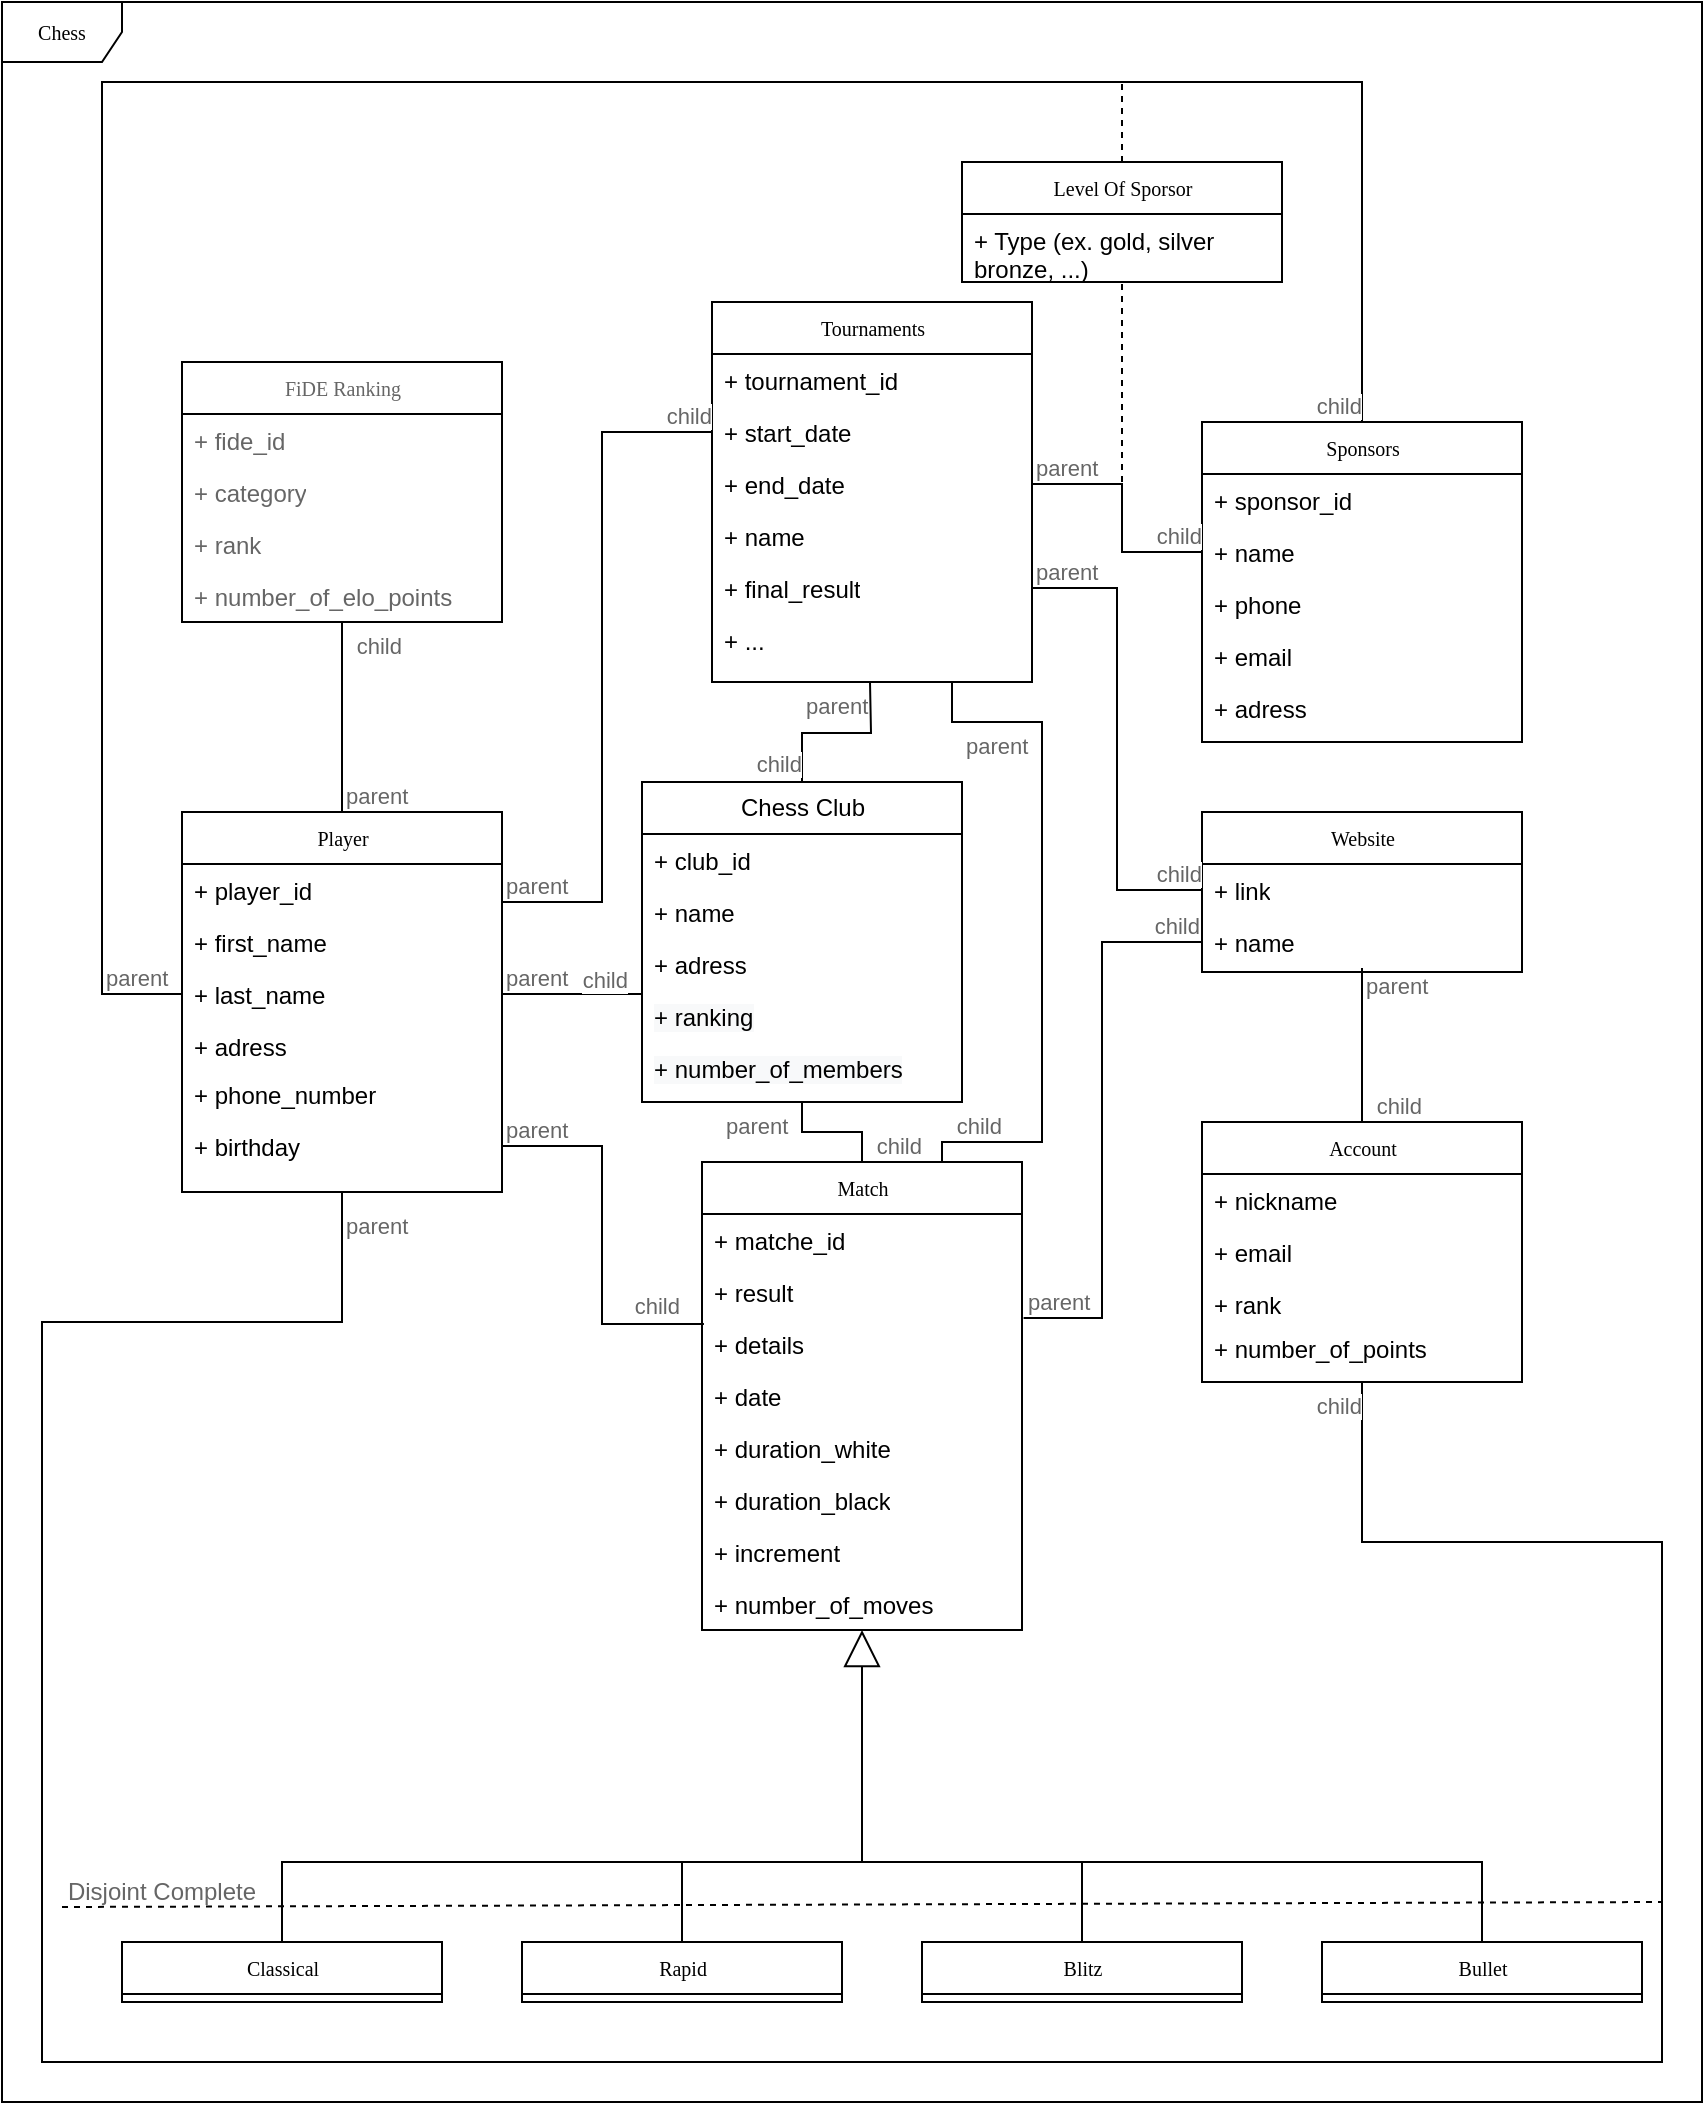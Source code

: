 <mxfile version="15.7.0" type="device"><diagram name="Page-1" id="c4acf3e9-155e-7222-9cf6-157b1a14988f"><mxGraphModel dx="1029" dy="1754" grid="1" gridSize="10" guides="1" tooltips="1" connect="1" arrows="1" fold="1" page="1" pageScale="1" pageWidth="850" pageHeight="1100" background="none" math="0" shadow="0"><root><mxCell id="0"/><mxCell id="1" parent="0"/><mxCell id="VkYoLDUWoJfDuba96Nq3-1" value="Chess" style="shape=umlFrame;whiteSpace=wrap;html=1;rounded=0;shadow=0;comic=0;labelBackgroundColor=none;strokeWidth=1;fontFamily=Verdana;fontSize=10;align=center;" parent="1" vertex="1"><mxGeometry y="-310" width="850" height="1050" as="geometry"/></mxCell><mxCell id="VkYoLDUWoJfDuba96Nq3-2" value="Player" style="swimlane;html=1;fontStyle=0;childLayout=stackLayout;horizontal=1;startSize=26;fillColor=none;horizontalStack=0;resizeParent=1;resizeLast=0;collapsible=1;marginBottom=0;swimlaneFillColor=#ffffff;rounded=0;shadow=0;comic=0;labelBackgroundColor=none;strokeWidth=1;fontFamily=Verdana;fontSize=10;align=center;" parent="1" vertex="1"><mxGeometry x="90" y="95" width="160" height="190" as="geometry"/></mxCell><mxCell id="VkYoLDUWoJfDuba96Nq3-3" value="+ player_id" style="text;html=1;strokeColor=none;fillColor=none;align=left;verticalAlign=top;spacingLeft=4;spacingRight=4;whiteSpace=wrap;overflow=hidden;rotatable=0;points=[[0,0.5],[1,0.5]];portConstraint=eastwest;" parent="VkYoLDUWoJfDuba96Nq3-2" vertex="1"><mxGeometry y="26" width="160" height="26" as="geometry"/></mxCell><mxCell id="VkYoLDUWoJfDuba96Nq3-4" value="+ first_name" style="text;html=1;strokeColor=none;fillColor=none;align=left;verticalAlign=top;spacingLeft=4;spacingRight=4;whiteSpace=wrap;overflow=hidden;rotatable=0;points=[[0,0.5],[1,0.5]];portConstraint=eastwest;" parent="VkYoLDUWoJfDuba96Nq3-2" vertex="1"><mxGeometry y="52" width="160" height="26" as="geometry"/></mxCell><mxCell id="VkYoLDUWoJfDuba96Nq3-5" value="+ last_name" style="text;html=1;strokeColor=none;fillColor=none;align=left;verticalAlign=top;spacingLeft=4;spacingRight=4;whiteSpace=wrap;overflow=hidden;rotatable=0;points=[[0,0.5],[1,0.5]];portConstraint=eastwest;" parent="VkYoLDUWoJfDuba96Nq3-2" vertex="1"><mxGeometry y="78" width="160" height="26" as="geometry"/></mxCell><mxCell id="VkYoLDUWoJfDuba96Nq3-9" value="+ adress" style="text;html=1;strokeColor=none;fillColor=none;align=left;verticalAlign=top;spacingLeft=4;spacingRight=4;whiteSpace=wrap;overflow=hidden;rotatable=0;points=[[0,0.5],[1,0.5]];portConstraint=eastwest;" parent="VkYoLDUWoJfDuba96Nq3-2" vertex="1"><mxGeometry y="104" width="160" height="24" as="geometry"/></mxCell><mxCell id="VkYoLDUWoJfDuba96Nq3-10" value="+ phone_number" style="text;html=1;strokeColor=none;fillColor=none;align=left;verticalAlign=top;spacingLeft=4;spacingRight=4;whiteSpace=wrap;overflow=hidden;rotatable=0;points=[[0,0.5],[1,0.5]];portConstraint=eastwest;" parent="VkYoLDUWoJfDuba96Nq3-2" vertex="1"><mxGeometry y="128" width="160" height="26" as="geometry"/></mxCell><mxCell id="VkYoLDUWoJfDuba96Nq3-11" value="+ birthday" style="text;html=1;strokeColor=none;fillColor=none;align=left;verticalAlign=top;spacingLeft=4;spacingRight=4;whiteSpace=wrap;overflow=hidden;rotatable=0;points=[[0,0.5],[1,0.5]];portConstraint=eastwest;" parent="VkYoLDUWoJfDuba96Nq3-2" vertex="1"><mxGeometry y="154" width="160" height="26" as="geometry"/></mxCell><mxCell id="VkYoLDUWoJfDuba96Nq3-12" value="Tournaments" style="swimlane;html=1;fontStyle=0;childLayout=stackLayout;horizontal=1;startSize=26;fillColor=none;horizontalStack=0;resizeParent=1;resizeLast=0;collapsible=1;marginBottom=0;swimlaneFillColor=#ffffff;rounded=0;shadow=0;comic=0;labelBackgroundColor=none;strokeWidth=1;fontFamily=Verdana;fontSize=10;align=center;" parent="1" vertex="1"><mxGeometry x="355" y="-160" width="160" height="190" as="geometry"/></mxCell><mxCell id="VkYoLDUWoJfDuba96Nq3-13" value="+ tournament_id" style="text;html=1;strokeColor=none;fillColor=none;align=left;verticalAlign=top;spacingLeft=4;spacingRight=4;whiteSpace=wrap;overflow=hidden;rotatable=0;points=[[0,0.5],[1,0.5]];portConstraint=eastwest;" parent="VkYoLDUWoJfDuba96Nq3-12" vertex="1"><mxGeometry y="26" width="160" height="26" as="geometry"/></mxCell><mxCell id="VkYoLDUWoJfDuba96Nq3-14" value="+ start_date" style="text;html=1;strokeColor=none;fillColor=none;align=left;verticalAlign=top;spacingLeft=4;spacingRight=4;whiteSpace=wrap;overflow=hidden;rotatable=0;points=[[0,0.5],[1,0.5]];portConstraint=eastwest;" parent="VkYoLDUWoJfDuba96Nq3-12" vertex="1"><mxGeometry y="52" width="160" height="26" as="geometry"/></mxCell><mxCell id="VkYoLDUWoJfDuba96Nq3-15" value="+ end_date" style="text;html=1;strokeColor=none;fillColor=none;align=left;verticalAlign=top;spacingLeft=4;spacingRight=4;whiteSpace=wrap;overflow=hidden;rotatable=0;points=[[0,0.5],[1,0.5]];portConstraint=eastwest;" parent="VkYoLDUWoJfDuba96Nq3-12" vertex="1"><mxGeometry y="78" width="160" height="26" as="geometry"/></mxCell><mxCell id="VkYoLDUWoJfDuba96Nq3-18" value="+ name" style="text;html=1;strokeColor=none;fillColor=none;align=left;verticalAlign=top;spacingLeft=4;spacingRight=4;whiteSpace=wrap;overflow=hidden;rotatable=0;points=[[0,0.5],[1,0.5]];portConstraint=eastwest;" parent="VkYoLDUWoJfDuba96Nq3-12" vertex="1"><mxGeometry y="104" width="160" height="26" as="geometry"/></mxCell><mxCell id="VkYoLDUWoJfDuba96Nq3-19" value="+ final_result" style="text;html=1;strokeColor=none;fillColor=none;align=left;verticalAlign=top;spacingLeft=4;spacingRight=4;whiteSpace=wrap;overflow=hidden;rotatable=0;points=[[0,0.5],[1,0.5]];portConstraint=eastwest;" parent="VkYoLDUWoJfDuba96Nq3-12" vertex="1"><mxGeometry y="130" width="160" height="26" as="geometry"/></mxCell><mxCell id="VkYoLDUWoJfDuba96Nq3-20" value="+ ..." style="text;html=1;strokeColor=none;fillColor=none;align=left;verticalAlign=top;spacingLeft=4;spacingRight=4;whiteSpace=wrap;overflow=hidden;rotatable=0;points=[[0,0.5],[1,0.5]];portConstraint=eastwest;" parent="VkYoLDUWoJfDuba96Nq3-12" vertex="1"><mxGeometry y="156" width="160" height="26" as="geometry"/></mxCell><mxCell id="3yFHLFkE27bltfkUGFQa-4" value="" style="endArrow=none;html=1;edgeStyle=orthogonalEdgeStyle;rounded=0;fontColor=#666666;entryX=0.5;entryY=0;entryDx=0;entryDy=0;exitX=0.5;exitY=1;exitDx=0;exitDy=0;" parent="VkYoLDUWoJfDuba96Nq3-12" target="VkYoLDUWoJfDuba96Nq3-34" edge="1"><mxGeometry relative="1" as="geometry"><mxPoint x="79" y="190" as="sourcePoint"/><mxPoint x="79" y="220" as="targetPoint"/></mxGeometry></mxCell><mxCell id="3yFHLFkE27bltfkUGFQa-5" value="parent" style="edgeLabel;resizable=0;html=1;align=left;verticalAlign=bottom;fontColor=#666666;" parent="3yFHLFkE27bltfkUGFQa-4" connectable="0" vertex="1"><mxGeometry x="-1" relative="1" as="geometry"><mxPoint x="-34" y="20" as="offset"/></mxGeometry></mxCell><mxCell id="3yFHLFkE27bltfkUGFQa-6" value="child" style="edgeLabel;resizable=0;html=1;align=right;verticalAlign=bottom;fontColor=#666666;" parent="3yFHLFkE27bltfkUGFQa-4" connectable="0" vertex="1"><mxGeometry x="1" relative="1" as="geometry"/></mxCell><mxCell id="VkYoLDUWoJfDuba96Nq3-21" value="Website" style="swimlane;html=1;fontStyle=0;childLayout=stackLayout;horizontal=1;startSize=26;fillColor=none;horizontalStack=0;resizeParent=1;resizeLast=0;collapsible=1;marginBottom=0;swimlaneFillColor=#ffffff;rounded=0;shadow=0;comic=0;labelBackgroundColor=none;strokeWidth=1;fontFamily=Verdana;fontSize=10;align=center;" parent="1" vertex="1"><mxGeometry x="600" y="95" width="160" height="80" as="geometry"/></mxCell><mxCell id="VkYoLDUWoJfDuba96Nq3-22" value="+ link" style="text;html=1;strokeColor=none;fillColor=none;align=left;verticalAlign=top;spacingLeft=4;spacingRight=4;whiteSpace=wrap;overflow=hidden;rotatable=0;points=[[0,0.5],[1,0.5]];portConstraint=eastwest;" parent="VkYoLDUWoJfDuba96Nq3-21" vertex="1"><mxGeometry y="26" width="160" height="26" as="geometry"/></mxCell><mxCell id="VkYoLDUWoJfDuba96Nq3-23" value="+ name" style="text;html=1;strokeColor=none;fillColor=none;align=left;verticalAlign=top;spacingLeft=4;spacingRight=4;whiteSpace=wrap;overflow=hidden;rotatable=0;points=[[0,0.5],[1,0.5]];portConstraint=eastwest;" parent="VkYoLDUWoJfDuba96Nq3-21" vertex="1"><mxGeometry y="52" width="160" height="26" as="geometry"/></mxCell><mxCell id="VkYoLDUWoJfDuba96Nq3-29" value="Sponsors" style="swimlane;html=1;fontStyle=0;childLayout=stackLayout;horizontal=1;startSize=26;fillColor=none;horizontalStack=0;resizeParent=1;resizeLast=0;collapsible=1;marginBottom=0;swimlaneFillColor=#ffffff;rounded=0;shadow=0;comic=0;labelBackgroundColor=none;strokeWidth=1;fontFamily=Verdana;fontSize=10;align=center;" parent="1" vertex="1"><mxGeometry x="600" y="-100" width="160" height="160" as="geometry"/></mxCell><mxCell id="VkYoLDUWoJfDuba96Nq3-30" value="+ sponsor_id" style="text;html=1;strokeColor=none;fillColor=none;align=left;verticalAlign=top;spacingLeft=4;spacingRight=4;whiteSpace=wrap;overflow=hidden;rotatable=0;points=[[0,0.5],[1,0.5]];portConstraint=eastwest;" parent="VkYoLDUWoJfDuba96Nq3-29" vertex="1"><mxGeometry y="26" width="160" height="26" as="geometry"/></mxCell><mxCell id="VkYoLDUWoJfDuba96Nq3-31" value="+ name" style="text;html=1;strokeColor=none;fillColor=none;align=left;verticalAlign=top;spacingLeft=4;spacingRight=4;whiteSpace=wrap;overflow=hidden;rotatable=0;points=[[0,0.5],[1,0.5]];portConstraint=eastwest;" parent="VkYoLDUWoJfDuba96Nq3-29" vertex="1"><mxGeometry y="52" width="160" height="26" as="geometry"/></mxCell><mxCell id="VkYoLDUWoJfDuba96Nq3-32" value="+ phone" style="text;html=1;strokeColor=none;fillColor=none;align=left;verticalAlign=top;spacingLeft=4;spacingRight=4;whiteSpace=wrap;overflow=hidden;rotatable=0;points=[[0,0.5],[1,0.5]];portConstraint=eastwest;" parent="VkYoLDUWoJfDuba96Nq3-29" vertex="1"><mxGeometry y="78" width="160" height="26" as="geometry"/></mxCell><mxCell id="VkYoLDUWoJfDuba96Nq3-33" value="+ email" style="text;html=1;strokeColor=none;fillColor=none;align=left;verticalAlign=top;spacingLeft=4;spacingRight=4;whiteSpace=wrap;overflow=hidden;rotatable=0;points=[[0,0.5],[1,0.5]];portConstraint=eastwest;" parent="VkYoLDUWoJfDuba96Nq3-29" vertex="1"><mxGeometry y="104" width="160" height="26" as="geometry"/></mxCell><mxCell id="-ChJd5kQn2oArGySsSqK-2" value="+ adress" style="text;html=1;strokeColor=none;fillColor=none;align=left;verticalAlign=top;spacingLeft=4;spacingRight=4;whiteSpace=wrap;overflow=hidden;rotatable=0;points=[[0,0.5],[1,0.5]];portConstraint=eastwest;" vertex="1" parent="VkYoLDUWoJfDuba96Nq3-29"><mxGeometry y="130" width="160" height="26" as="geometry"/></mxCell><mxCell id="VkYoLDUWoJfDuba96Nq3-34" value="&lt;div style=&quot;text-align: left&quot;&gt;&lt;span style=&quot;font-size: 12px&quot;&gt;&lt;font face=&quot;helvetica&quot;&gt;Chess Club&lt;/font&gt;&lt;/span&gt;&lt;/div&gt;" style="swimlane;html=1;fontStyle=0;childLayout=stackLayout;horizontal=1;startSize=26;fillColor=none;horizontalStack=0;resizeParent=1;resizeLast=0;collapsible=1;marginBottom=0;swimlaneFillColor=#ffffff;rounded=0;shadow=0;comic=0;labelBackgroundColor=none;strokeWidth=1;fontFamily=Verdana;fontSize=10;align=center;" parent="1" vertex="1"><mxGeometry x="320" y="80" width="160" height="160" as="geometry"/></mxCell><mxCell id="VkYoLDUWoJfDuba96Nq3-35" value="+ club_id" style="text;html=1;strokeColor=none;fillColor=none;align=left;verticalAlign=top;spacingLeft=4;spacingRight=4;whiteSpace=wrap;overflow=hidden;rotatable=0;points=[[0,0.5],[1,0.5]];portConstraint=eastwest;" parent="VkYoLDUWoJfDuba96Nq3-34" vertex="1"><mxGeometry y="26" width="160" height="26" as="geometry"/></mxCell><mxCell id="VkYoLDUWoJfDuba96Nq3-36" value="+ name" style="text;html=1;strokeColor=none;fillColor=none;align=left;verticalAlign=top;spacingLeft=4;spacingRight=4;whiteSpace=wrap;overflow=hidden;rotatable=0;points=[[0,0.5],[1,0.5]];portConstraint=eastwest;" parent="VkYoLDUWoJfDuba96Nq3-34" vertex="1"><mxGeometry y="52" width="160" height="26" as="geometry"/></mxCell><mxCell id="VkYoLDUWoJfDuba96Nq3-37" value="+ adress" style="text;html=1;strokeColor=none;fillColor=none;align=left;verticalAlign=top;spacingLeft=4;spacingRight=4;whiteSpace=wrap;overflow=hidden;rotatable=0;points=[[0,0.5],[1,0.5]];portConstraint=eastwest;" parent="VkYoLDUWoJfDuba96Nq3-34" vertex="1"><mxGeometry y="78" width="160" height="26" as="geometry"/></mxCell><mxCell id="VkYoLDUWoJfDuba96Nq3-38" value="&lt;meta charset=&quot;utf-8&quot;&gt;&lt;span style=&quot;color: rgb(0, 0, 0); font-family: helvetica; font-size: 12px; font-style: normal; font-weight: 400; letter-spacing: normal; text-align: left; text-indent: 0px; text-transform: none; word-spacing: 0px; background-color: rgb(248, 249, 250); display: inline; float: none;&quot;&gt;+ ranking&lt;/span&gt;" style="text;html=1;strokeColor=none;fillColor=none;align=left;verticalAlign=top;spacingLeft=4;spacingRight=4;whiteSpace=wrap;overflow=hidden;rotatable=0;points=[[0,0.5],[1,0.5]];portConstraint=eastwest;" parent="VkYoLDUWoJfDuba96Nq3-34" vertex="1"><mxGeometry y="104" width="160" height="26" as="geometry"/></mxCell><mxCell id="VkYoLDUWoJfDuba96Nq3-39" value="&lt;span style=&quot;color: rgb(0 , 0 , 0) ; font-family: &amp;#34;helvetica&amp;#34; ; font-size: 12px ; font-style: normal ; font-weight: 400 ; letter-spacing: normal ; text-align: left ; text-indent: 0px ; text-transform: none ; word-spacing: 0px ; background-color: rgb(248 , 249 , 250) ; display: inline ; float: none&quot;&gt;+ number_of_members&lt;/span&gt;" style="text;html=1;strokeColor=none;fillColor=none;align=left;verticalAlign=top;spacingLeft=4;spacingRight=4;whiteSpace=wrap;overflow=hidden;rotatable=0;points=[[0,0.5],[1,0.5]];portConstraint=eastwest;" parent="VkYoLDUWoJfDuba96Nq3-34" vertex="1"><mxGeometry y="130" width="160" height="26" as="geometry"/></mxCell><mxCell id="VkYoLDUWoJfDuba96Nq3-41" value="Account" style="swimlane;html=1;fontStyle=0;childLayout=stackLayout;horizontal=1;startSize=26;fillColor=none;horizontalStack=0;resizeParent=1;resizeLast=0;collapsible=1;marginBottom=0;swimlaneFillColor=#ffffff;rounded=0;shadow=0;comic=0;labelBackgroundColor=none;strokeWidth=1;fontFamily=Verdana;fontSize=10;align=center;" parent="1" vertex="1"><mxGeometry x="600" y="250" width="160" height="130" as="geometry"/></mxCell><mxCell id="VkYoLDUWoJfDuba96Nq3-42" value="+ nickname" style="text;html=1;strokeColor=none;fillColor=none;align=left;verticalAlign=top;spacingLeft=4;spacingRight=4;whiteSpace=wrap;overflow=hidden;rotatable=0;points=[[0,0.5],[1,0.5]];portConstraint=eastwest;" parent="VkYoLDUWoJfDuba96Nq3-41" vertex="1"><mxGeometry y="26" width="160" height="26" as="geometry"/></mxCell><mxCell id="VkYoLDUWoJfDuba96Nq3-43" value="+ email" style="text;html=1;strokeColor=none;fillColor=none;align=left;verticalAlign=top;spacingLeft=4;spacingRight=4;whiteSpace=wrap;overflow=hidden;rotatable=0;points=[[0,0.5],[1,0.5]];portConstraint=eastwest;" parent="VkYoLDUWoJfDuba96Nq3-41" vertex="1"><mxGeometry y="52" width="160" height="26" as="geometry"/></mxCell><mxCell id="VkYoLDUWoJfDuba96Nq3-44" value="+ rank" style="text;html=1;strokeColor=none;fillColor=none;align=left;verticalAlign=top;spacingLeft=4;spacingRight=4;whiteSpace=wrap;overflow=hidden;rotatable=0;points=[[0,0.5],[1,0.5]];portConstraint=eastwest;" parent="VkYoLDUWoJfDuba96Nq3-41" vertex="1"><mxGeometry y="78" width="160" height="22" as="geometry"/></mxCell><mxCell id="VkYoLDUWoJfDuba96Nq3-86" value="+ number_of_points" style="text;html=1;strokeColor=none;fillColor=none;align=left;verticalAlign=top;spacingLeft=4;spacingRight=4;whiteSpace=wrap;overflow=hidden;rotatable=0;points=[[0,0.5],[1,0.5]];portConstraint=eastwest;" parent="VkYoLDUWoJfDuba96Nq3-41" vertex="1"><mxGeometry y="100" width="160" height="22" as="geometry"/></mxCell><mxCell id="VkYoLDUWoJfDuba96Nq3-45" value="Match" style="swimlane;html=1;fontStyle=0;childLayout=stackLayout;horizontal=1;startSize=26;fillColor=none;horizontalStack=0;resizeParent=1;resizeLast=0;collapsible=1;marginBottom=0;swimlaneFillColor=#ffffff;rounded=0;shadow=0;comic=0;labelBackgroundColor=none;strokeWidth=1;fontFamily=Verdana;fontSize=10;align=center;" parent="1" vertex="1"><mxGeometry x="350" y="270" width="160" height="234" as="geometry"/></mxCell><mxCell id="VkYoLDUWoJfDuba96Nq3-46" value="+ matche_id" style="text;html=1;strokeColor=none;fillColor=none;align=left;verticalAlign=top;spacingLeft=4;spacingRight=4;whiteSpace=wrap;overflow=hidden;rotatable=0;points=[[0,0.5],[1,0.5]];portConstraint=eastwest;" parent="VkYoLDUWoJfDuba96Nq3-45" vertex="1"><mxGeometry y="26" width="160" height="26" as="geometry"/></mxCell><mxCell id="VkYoLDUWoJfDuba96Nq3-47" value="+ result&lt;br&gt;" style="text;html=1;strokeColor=none;fillColor=none;align=left;verticalAlign=top;spacingLeft=4;spacingRight=4;whiteSpace=wrap;overflow=hidden;rotatable=0;points=[[0,0.5],[1,0.5]];portConstraint=eastwest;" parent="VkYoLDUWoJfDuba96Nq3-45" vertex="1"><mxGeometry y="52" width="160" height="26" as="geometry"/></mxCell><mxCell id="VkYoLDUWoJfDuba96Nq3-48" value="+ details" style="text;html=1;strokeColor=none;fillColor=none;align=left;verticalAlign=top;spacingLeft=4;spacingRight=4;whiteSpace=wrap;overflow=hidden;rotatable=0;points=[[0,0.5],[1,0.5]];portConstraint=eastwest;" parent="VkYoLDUWoJfDuba96Nq3-45" vertex="1"><mxGeometry y="78" width="160" height="26" as="geometry"/></mxCell><mxCell id="VkYoLDUWoJfDuba96Nq3-49" value="+ date" style="text;html=1;strokeColor=none;fillColor=none;align=left;verticalAlign=top;spacingLeft=4;spacingRight=4;whiteSpace=wrap;overflow=hidden;rotatable=0;points=[[0,0.5],[1,0.5]];portConstraint=eastwest;" parent="VkYoLDUWoJfDuba96Nq3-45" vertex="1"><mxGeometry y="104" width="160" height="26" as="geometry"/></mxCell><mxCell id="VkYoLDUWoJfDuba96Nq3-74" value="+ duration_white" style="text;html=1;strokeColor=none;fillColor=none;align=left;verticalAlign=top;spacingLeft=4;spacingRight=4;whiteSpace=wrap;overflow=hidden;rotatable=0;points=[[0,0.5],[1,0.5]];portConstraint=eastwest;" parent="VkYoLDUWoJfDuba96Nq3-45" vertex="1"><mxGeometry y="130" width="160" height="26" as="geometry"/></mxCell><mxCell id="VkYoLDUWoJfDuba96Nq3-75" value="+ duration_black" style="text;html=1;strokeColor=none;fillColor=none;align=left;verticalAlign=top;spacingLeft=4;spacingRight=4;whiteSpace=wrap;overflow=hidden;rotatable=0;points=[[0,0.5],[1,0.5]];portConstraint=eastwest;" parent="VkYoLDUWoJfDuba96Nq3-45" vertex="1"><mxGeometry y="156" width="160" height="26" as="geometry"/></mxCell><mxCell id="VkYoLDUWoJfDuba96Nq3-76" value="+ increment" style="text;html=1;strokeColor=none;fillColor=none;align=left;verticalAlign=top;spacingLeft=4;spacingRight=4;whiteSpace=wrap;overflow=hidden;rotatable=0;points=[[0,0.5],[1,0.5]];portConstraint=eastwest;" parent="VkYoLDUWoJfDuba96Nq3-45" vertex="1"><mxGeometry y="182" width="160" height="26" as="geometry"/></mxCell><mxCell id="-ChJd5kQn2oArGySsSqK-1" value="+ number_of_moves" style="text;html=1;strokeColor=none;fillColor=none;align=left;verticalAlign=top;spacingLeft=4;spacingRight=4;whiteSpace=wrap;overflow=hidden;rotatable=0;points=[[0,0.5],[1,0.5]];portConstraint=eastwest;" vertex="1" parent="VkYoLDUWoJfDuba96Nq3-45"><mxGeometry y="208" width="160" height="26" as="geometry"/></mxCell><mxCell id="VkYoLDUWoJfDuba96Nq3-50" value="Classical" style="swimlane;html=1;fontStyle=0;childLayout=stackLayout;horizontal=1;startSize=26;fillColor=none;horizontalStack=0;resizeParent=1;resizeLast=0;collapsible=1;marginBottom=0;swimlaneFillColor=#ffffff;rounded=0;shadow=0;comic=0;labelBackgroundColor=none;strokeWidth=1;fontFamily=Verdana;fontSize=10;align=center;" parent="1" vertex="1"><mxGeometry x="60" y="660" width="160" height="30" as="geometry"/></mxCell><mxCell id="VkYoLDUWoJfDuba96Nq3-54" value="Rapid" style="swimlane;html=1;fontStyle=0;childLayout=stackLayout;horizontal=1;startSize=26;fillColor=none;horizontalStack=0;resizeParent=1;resizeLast=0;collapsible=1;marginBottom=0;swimlaneFillColor=#ffffff;rounded=0;shadow=0;comic=0;labelBackgroundColor=none;strokeWidth=1;fontFamily=Verdana;fontSize=10;align=center;" parent="1" vertex="1"><mxGeometry x="260" y="660" width="160" height="30" as="geometry"/></mxCell><mxCell id="VkYoLDUWoJfDuba96Nq3-58" value="Blitz" style="swimlane;html=1;fontStyle=0;childLayout=stackLayout;horizontal=1;startSize=26;fillColor=none;horizontalStack=0;resizeParent=1;resizeLast=0;collapsible=1;marginBottom=0;swimlaneFillColor=#ffffff;rounded=0;shadow=0;comic=0;labelBackgroundColor=none;strokeWidth=1;fontFamily=Verdana;fontSize=10;align=center;" parent="1" vertex="1"><mxGeometry x="460" y="660" width="160" height="30" as="geometry"><mxRectangle x="460" y="520" width="50" height="26" as="alternateBounds"/></mxGeometry></mxCell><mxCell id="VkYoLDUWoJfDuba96Nq3-62" value="Bullet" style="swimlane;html=1;fontStyle=0;childLayout=stackLayout;horizontal=1;startSize=26;fillColor=none;horizontalStack=0;resizeParent=1;resizeLast=0;collapsible=1;marginBottom=0;swimlaneFillColor=#ffffff;rounded=0;shadow=0;comic=0;labelBackgroundColor=none;strokeWidth=1;fontFamily=Verdana;fontSize=10;align=center;" parent="1" vertex="1"><mxGeometry x="660" y="660" width="160" height="30" as="geometry"/></mxCell><mxCell id="VkYoLDUWoJfDuba96Nq3-70" value="" style="endArrow=block;endSize=16;endFill=0;html=1;rounded=0;entryX=0.5;entryY=1;entryDx=0;entryDy=0;exitX=0.5;exitY=0;exitDx=0;exitDy=0;" parent="1" source="VkYoLDUWoJfDuba96Nq3-50" target="VkYoLDUWoJfDuba96Nq3-45" edge="1"><mxGeometry width="160" relative="1" as="geometry"><mxPoint x="340" y="340" as="sourcePoint"/><mxPoint x="500" y="340" as="targetPoint"/><Array as="points"><mxPoint x="140" y="620"/><mxPoint x="430" y="620"/></Array></mxGeometry></mxCell><mxCell id="VkYoLDUWoJfDuba96Nq3-71" value="" style="endArrow=none;html=1;rounded=0;exitX=0.5;exitY=0;exitDx=0;exitDy=0;" parent="1" source="VkYoLDUWoJfDuba96Nq3-54" edge="1"><mxGeometry width="50" height="50" relative="1" as="geometry"><mxPoint x="400" y="440" as="sourcePoint"/><mxPoint x="340" y="620" as="targetPoint"/></mxGeometry></mxCell><mxCell id="VkYoLDUWoJfDuba96Nq3-72" value="" style="endArrow=none;html=1;rounded=0;entryX=0.5;entryY=0;entryDx=0;entryDy=0;" parent="1" edge="1"><mxGeometry width="50" height="50" relative="1" as="geometry"><mxPoint x="430" y="620" as="sourcePoint"/><mxPoint x="740.0" y="660" as="targetPoint"/><Array as="points"><mxPoint x="740" y="620"/></Array></mxGeometry></mxCell><mxCell id="VkYoLDUWoJfDuba96Nq3-73" value="" style="endArrow=none;html=1;rounded=0;exitX=0.5;exitY=0;exitDx=0;exitDy=0;" parent="1" source="VkYoLDUWoJfDuba96Nq3-58" edge="1"><mxGeometry width="50" height="50" relative="1" as="geometry"><mxPoint x="470" y="530" as="sourcePoint"/><mxPoint x="540" y="620" as="targetPoint"/></mxGeometry></mxCell><mxCell id="VkYoLDUWoJfDuba96Nq3-77" value="" style="endArrow=none;dashed=1;html=1;rounded=0;exitX=0;exitY=0.75;exitDx=0;exitDy=0;" parent="1" source="VkYoLDUWoJfDuba96Nq3-78" edge="1"><mxGeometry width="50" height="50" relative="1" as="geometry"><mxPoint x="140" y="500" as="sourcePoint"/><mxPoint x="830" y="640" as="targetPoint"/></mxGeometry></mxCell><mxCell id="VkYoLDUWoJfDuba96Nq3-78" value="&lt;font color=&quot;#666666&quot;&gt;Disjoint Complete&lt;/font&gt;" style="text;html=1;strokeColor=none;fillColor=none;align=center;verticalAlign=middle;whiteSpace=wrap;rounded=0;" parent="1" vertex="1"><mxGeometry x="30" y="620" width="100" height="30" as="geometry"/></mxCell><mxCell id="VkYoLDUWoJfDuba96Nq3-80" value="FiDE Ranking" style="swimlane;html=1;fontStyle=0;childLayout=stackLayout;horizontal=1;startSize=26;fillColor=none;horizontalStack=0;resizeParent=1;resizeLast=0;collapsible=1;marginBottom=0;swimlaneFillColor=#ffffff;rounded=0;shadow=0;comic=0;labelBackgroundColor=none;strokeWidth=1;fontFamily=Verdana;fontSize=10;align=center;fontColor=#666666;" parent="1" vertex="1"><mxGeometry x="90" y="-130" width="160" height="130" as="geometry"/></mxCell><mxCell id="VkYoLDUWoJfDuba96Nq3-81" value="+ fide_id" style="text;html=1;strokeColor=none;fillColor=none;align=left;verticalAlign=top;spacingLeft=4;spacingRight=4;whiteSpace=wrap;overflow=hidden;rotatable=0;points=[[0,0.5],[1,0.5]];portConstraint=eastwest;fontColor=#666666;" parent="VkYoLDUWoJfDuba96Nq3-80" vertex="1"><mxGeometry y="26" width="160" height="26" as="geometry"/></mxCell><mxCell id="VkYoLDUWoJfDuba96Nq3-82" value="+ category" style="text;html=1;strokeColor=none;fillColor=none;align=left;verticalAlign=top;spacingLeft=4;spacingRight=4;whiteSpace=wrap;overflow=hidden;rotatable=0;points=[[0,0.5],[1,0.5]];portConstraint=eastwest;fontColor=#666666;" parent="VkYoLDUWoJfDuba96Nq3-80" vertex="1"><mxGeometry y="52" width="160" height="26" as="geometry"/></mxCell><mxCell id="VkYoLDUWoJfDuba96Nq3-83" value="+ rank" style="text;html=1;strokeColor=none;fillColor=none;align=left;verticalAlign=top;spacingLeft=4;spacingRight=4;whiteSpace=wrap;overflow=hidden;rotatable=0;points=[[0,0.5],[1,0.5]];portConstraint=eastwest;fontColor=#666666;" parent="VkYoLDUWoJfDuba96Nq3-80" vertex="1"><mxGeometry y="78" width="160" height="26" as="geometry"/></mxCell><mxCell id="VkYoLDUWoJfDuba96Nq3-84" value="+ number_of_elo_points" style="text;html=1;strokeColor=none;fillColor=none;align=left;verticalAlign=top;spacingLeft=4;spacingRight=4;whiteSpace=wrap;overflow=hidden;rotatable=0;points=[[0,0.5],[1,0.5]];portConstraint=eastwest;fontColor=#666666;" parent="VkYoLDUWoJfDuba96Nq3-80" vertex="1"><mxGeometry y="104" width="160" height="26" as="geometry"/></mxCell><mxCell id="VkYoLDUWoJfDuba96Nq3-90" value="" style="endArrow=none;html=1;edgeStyle=orthogonalEdgeStyle;rounded=0;fontColor=#666666;entryX=0.006;entryY=1.115;entryDx=0;entryDy=0;exitX=1;exitY=0.5;exitDx=0;exitDy=0;entryPerimeter=0;" parent="1" source="VkYoLDUWoJfDuba96Nq3-11" target="VkYoLDUWoJfDuba96Nq3-47" edge="1"><mxGeometry relative="1" as="geometry"><mxPoint x="240" y="120" as="sourcePoint"/><mxPoint x="400" y="120" as="targetPoint"/></mxGeometry></mxCell><mxCell id="VkYoLDUWoJfDuba96Nq3-91" value="parent" style="edgeLabel;resizable=0;html=1;align=left;verticalAlign=bottom;fontColor=#666666;" parent="VkYoLDUWoJfDuba96Nq3-90" connectable="0" vertex="1"><mxGeometry x="-1" relative="1" as="geometry"/></mxCell><mxCell id="VkYoLDUWoJfDuba96Nq3-92" value="child" style="edgeLabel;resizable=0;html=1;align=right;verticalAlign=bottom;fontColor=#666666;" parent="VkYoLDUWoJfDuba96Nq3-90" connectable="0" vertex="1"><mxGeometry x="1" relative="1" as="geometry"><mxPoint x="-11" as="offset"/></mxGeometry></mxCell><mxCell id="VkYoLDUWoJfDuba96Nq3-97" value="" style="endArrow=none;html=1;edgeStyle=orthogonalEdgeStyle;rounded=0;fontColor=#666666;entryX=0;entryY=0.5;entryDx=0;entryDy=0;" parent="1" target="VkYoLDUWoJfDuba96Nq3-14" edge="1"><mxGeometry relative="1" as="geometry"><mxPoint x="250" y="140" as="sourcePoint"/><mxPoint x="480.96" y="30" as="targetPoint"/><Array as="points"><mxPoint x="300" y="140"/><mxPoint x="300" y="-95"/></Array></mxGeometry></mxCell><mxCell id="VkYoLDUWoJfDuba96Nq3-98" value="parent" style="edgeLabel;resizable=0;html=1;align=left;verticalAlign=bottom;fontColor=#666666;" parent="VkYoLDUWoJfDuba96Nq3-97" connectable="0" vertex="1"><mxGeometry x="-1" relative="1" as="geometry"/></mxCell><mxCell id="VkYoLDUWoJfDuba96Nq3-99" value="child" style="edgeLabel;resizable=0;html=1;align=right;verticalAlign=bottom;fontColor=#666666;" parent="VkYoLDUWoJfDuba96Nq3-97" connectable="0" vertex="1"><mxGeometry x="1" relative="1" as="geometry"/></mxCell><mxCell id="VkYoLDUWoJfDuba96Nq3-103" style="edgeStyle=none;rounded=0;orthogonalLoop=1;jettySize=auto;html=1;exitX=0.5;exitY=0;exitDx=0;exitDy=0;fontColor=#666666;" parent="1" source="VkYoLDUWoJfDuba96Nq3-41" target="VkYoLDUWoJfDuba96Nq3-41" edge="1"><mxGeometry relative="1" as="geometry"/></mxCell><mxCell id="VkYoLDUWoJfDuba96Nq3-104" value="" style="endArrow=none;html=1;edgeStyle=orthogonalEdgeStyle;rounded=0;fontColor=#666666;exitX=1;exitY=0.5;exitDx=0;exitDy=0;entryX=0;entryY=0.077;entryDx=0;entryDy=0;entryPerimeter=0;" parent="1" source="VkYoLDUWoJfDuba96Nq3-5" target="VkYoLDUWoJfDuba96Nq3-38" edge="1"><mxGeometry relative="1" as="geometry"><mxPoint x="470" y="220.01" as="sourcePoint"/><mxPoint x="350" y="186" as="targetPoint"/><Array as="points"/></mxGeometry></mxCell><mxCell id="VkYoLDUWoJfDuba96Nq3-105" value="parent" style="edgeLabel;resizable=0;html=1;align=left;verticalAlign=bottom;fontColor=#666666;" parent="VkYoLDUWoJfDuba96Nq3-104" connectable="0" vertex="1"><mxGeometry x="-1" relative="1" as="geometry"/></mxCell><mxCell id="VkYoLDUWoJfDuba96Nq3-106" value="child" style="edgeLabel;resizable=0;align=right;verticalAlign=bottom;fontColor=#666666;horizontal=1;fontStyle=0;html=1;labelBackgroundColor=default;" parent="VkYoLDUWoJfDuba96Nq3-104" connectable="0" vertex="1"><mxGeometry x="1" relative="1" as="geometry"><mxPoint x="-6" y="1" as="offset"/></mxGeometry></mxCell><mxCell id="VkYoLDUWoJfDuba96Nq3-107" value="" style="endArrow=none;html=1;edgeStyle=orthogonalEdgeStyle;rounded=0;fontColor=#666666;entryX=0.5;entryY=1;entryDx=0;entryDy=0;exitX=0.5;exitY=0;exitDx=0;exitDy=0;entryPerimeter=0;" parent="1" source="VkYoLDUWoJfDuba96Nq3-2" target="VkYoLDUWoJfDuba96Nq3-84" edge="1"><mxGeometry relative="1" as="geometry"><mxPoint x="130" y="80.01" as="sourcePoint"/><mxPoint x="230.96" y="80" as="targetPoint"/></mxGeometry></mxCell><mxCell id="VkYoLDUWoJfDuba96Nq3-108" value="parent" style="edgeLabel;resizable=0;html=1;align=left;verticalAlign=bottom;fontColor=#666666;" parent="VkYoLDUWoJfDuba96Nq3-107" connectable="0" vertex="1"><mxGeometry x="-1" relative="1" as="geometry"/></mxCell><mxCell id="VkYoLDUWoJfDuba96Nq3-109" value="child" style="edgeLabel;resizable=0;html=1;align=right;verticalAlign=bottom;fontColor=#666666;" parent="VkYoLDUWoJfDuba96Nq3-107" connectable="0" vertex="1"><mxGeometry x="1" relative="1" as="geometry"><mxPoint x="30" y="20" as="offset"/></mxGeometry></mxCell><mxCell id="VkYoLDUWoJfDuba96Nq3-113" value="" style="endArrow=none;html=1;edgeStyle=orthogonalEdgeStyle;rounded=0;fontColor=#666666;entryX=0;entryY=0.5;entryDx=0;entryDy=0;exitX=1;exitY=0.5;exitDx=0;exitDy=0;" parent="1" source="VkYoLDUWoJfDuba96Nq3-19" target="VkYoLDUWoJfDuba96Nq3-22" edge="1"><mxGeometry relative="1" as="geometry"><mxPoint x="510" y="60.01" as="sourcePoint"/><mxPoint x="610.96" y="60" as="targetPoint"/></mxGeometry></mxCell><mxCell id="VkYoLDUWoJfDuba96Nq3-114" value="parent" style="edgeLabel;resizable=0;html=1;align=left;verticalAlign=bottom;fontColor=#666666;" parent="VkYoLDUWoJfDuba96Nq3-113" connectable="0" vertex="1"><mxGeometry x="-1" relative="1" as="geometry"/></mxCell><mxCell id="VkYoLDUWoJfDuba96Nq3-115" value="child" style="edgeLabel;resizable=0;html=1;align=right;verticalAlign=bottom;fontColor=#666666;" parent="VkYoLDUWoJfDuba96Nq3-113" connectable="0" vertex="1"><mxGeometry x="1" relative="1" as="geometry"/></mxCell><mxCell id="VkYoLDUWoJfDuba96Nq3-116" value="" style="endArrow=none;html=1;edgeStyle=orthogonalEdgeStyle;rounded=0;fontColor=#666666;entryX=0;entryY=0.5;entryDx=0;entryDy=0;exitX=1.005;exitY=0.001;exitDx=0;exitDy=0;exitPerimeter=0;" parent="1" source="VkYoLDUWoJfDuba96Nq3-48" target="VkYoLDUWoJfDuba96Nq3-23" edge="1"><mxGeometry relative="1" as="geometry"><mxPoint x="320" y="170.01" as="sourcePoint"/><mxPoint x="420.96" y="170" as="targetPoint"/><Array as="points"><mxPoint x="550" y="348"/><mxPoint x="550" y="160"/></Array></mxGeometry></mxCell><mxCell id="VkYoLDUWoJfDuba96Nq3-117" value="parent" style="edgeLabel;resizable=0;html=1;align=left;verticalAlign=bottom;fontColor=#666666;" parent="VkYoLDUWoJfDuba96Nq3-116" connectable="0" vertex="1"><mxGeometry x="-1" relative="1" as="geometry"/></mxCell><mxCell id="VkYoLDUWoJfDuba96Nq3-118" value="child" style="edgeLabel;resizable=0;html=1;align=right;verticalAlign=bottom;fontColor=#666666;" parent="VkYoLDUWoJfDuba96Nq3-116" connectable="0" vertex="1"><mxGeometry x="1" relative="1" as="geometry"/></mxCell><mxCell id="VkYoLDUWoJfDuba96Nq3-119" value="" style="endArrow=none;html=1;edgeStyle=orthogonalEdgeStyle;rounded=0;fontColor=#666666;entryX=0.5;entryY=1;entryDx=0;entryDy=0;exitX=0.5;exitY=1;exitDx=0;exitDy=0;" parent="1" source="VkYoLDUWoJfDuba96Nq3-2" target="VkYoLDUWoJfDuba96Nq3-41" edge="1"><mxGeometry relative="1" as="geometry"><mxPoint x="340" y="400.01" as="sourcePoint"/><mxPoint x="440.96" y="400" as="targetPoint"/><Array as="points"><mxPoint x="170" y="350"/><mxPoint x="20" y="350"/><mxPoint x="20" y="720"/><mxPoint x="830" y="720"/><mxPoint x="830" y="460"/><mxPoint x="680" y="460"/></Array></mxGeometry></mxCell><mxCell id="VkYoLDUWoJfDuba96Nq3-120" value="parent" style="edgeLabel;resizable=0;html=1;align=left;verticalAlign=bottom;fontColor=#666666;" parent="VkYoLDUWoJfDuba96Nq3-119" connectable="0" vertex="1"><mxGeometry x="-1" relative="1" as="geometry"><mxPoint y="25" as="offset"/></mxGeometry></mxCell><mxCell id="VkYoLDUWoJfDuba96Nq3-121" value="child" style="edgeLabel;resizable=0;html=1;align=right;verticalAlign=bottom;fontColor=#666666;" parent="VkYoLDUWoJfDuba96Nq3-119" connectable="0" vertex="1"><mxGeometry x="1" relative="1" as="geometry"><mxPoint y="20" as="offset"/></mxGeometry></mxCell><mxCell id="VkYoLDUWoJfDuba96Nq3-122" value="" style="endArrow=none;html=1;edgeStyle=orthogonalEdgeStyle;rounded=0;fontColor=#666666;entryX=0.5;entryY=0;entryDx=0;entryDy=0;exitX=0;exitY=0.5;exitDx=0;exitDy=0;" parent="1" source="VkYoLDUWoJfDuba96Nq3-5" target="VkYoLDUWoJfDuba96Nq3-29" edge="1"><mxGeometry relative="1" as="geometry"><mxPoint x="370" y="-169.99" as="sourcePoint"/><mxPoint x="470.96" y="-170" as="targetPoint"/><Array as="points"><mxPoint x="50" y="186"/><mxPoint x="50" y="-270"/><mxPoint x="680" y="-270"/></Array></mxGeometry></mxCell><mxCell id="VkYoLDUWoJfDuba96Nq3-123" value="parent" style="edgeLabel;resizable=0;html=1;align=left;verticalAlign=bottom;fontColor=#666666;" parent="VkYoLDUWoJfDuba96Nq3-122" connectable="0" vertex="1"><mxGeometry x="-1" relative="1" as="geometry"><mxPoint x="-40" as="offset"/></mxGeometry></mxCell><mxCell id="VkYoLDUWoJfDuba96Nq3-124" value="child" style="edgeLabel;resizable=0;html=1;align=right;verticalAlign=bottom;fontColor=#666666;" parent="VkYoLDUWoJfDuba96Nq3-122" connectable="0" vertex="1"><mxGeometry x="1" relative="1" as="geometry"/></mxCell><mxCell id="VkYoLDUWoJfDuba96Nq3-128" value="" style="endArrow=none;html=1;edgeStyle=orthogonalEdgeStyle;rounded=0;fontColor=#666666;entryX=0.5;entryY=0;entryDx=0;entryDy=0;exitX=0.5;exitY=1;exitDx=0;exitDy=0;exitPerimeter=0;" parent="1" source="VkYoLDUWoJfDuba96Nq3-23" target="VkYoLDUWoJfDuba96Nq3-41" edge="1"><mxGeometry relative="1" as="geometry"><mxPoint x="530" y="190.01" as="sourcePoint"/><mxPoint x="630.96" y="190" as="targetPoint"/></mxGeometry></mxCell><mxCell id="VkYoLDUWoJfDuba96Nq3-129" value="parent" style="edgeLabel;resizable=0;html=1;align=left;verticalAlign=bottom;fontColor=#666666;" parent="VkYoLDUWoJfDuba96Nq3-128" connectable="0" vertex="1"><mxGeometry x="-1" relative="1" as="geometry"><mxPoint y="17" as="offset"/></mxGeometry></mxCell><mxCell id="VkYoLDUWoJfDuba96Nq3-130" value="child" style="edgeLabel;resizable=0;html=1;align=right;verticalAlign=bottom;fontColor=#666666;" parent="VkYoLDUWoJfDuba96Nq3-128" connectable="0" vertex="1"><mxGeometry x="1" relative="1" as="geometry"><mxPoint x="30" as="offset"/></mxGeometry></mxCell><mxCell id="3yFHLFkE27bltfkUGFQa-1" value="" style="endArrow=none;html=1;edgeStyle=orthogonalEdgeStyle;rounded=0;fontColor=#666666;entryX=0;entryY=0.5;entryDx=0;entryDy=0;exitX=1;exitY=0.5;exitDx=0;exitDy=0;" parent="1" source="VkYoLDUWoJfDuba96Nq3-15" target="VkYoLDUWoJfDuba96Nq3-31" edge="1"><mxGeometry relative="1" as="geometry"><mxPoint x="510" y="-50" as="sourcePoint"/><mxPoint x="610.96" y="-50" as="targetPoint"/><Array as="points"><mxPoint x="560" y="-69"/><mxPoint x="560" y="-35"/></Array></mxGeometry></mxCell><mxCell id="3yFHLFkE27bltfkUGFQa-2" value="parent" style="edgeLabel;resizable=0;html=1;align=left;verticalAlign=bottom;fontColor=#666666;" parent="3yFHLFkE27bltfkUGFQa-1" connectable="0" vertex="1"><mxGeometry x="-1" relative="1" as="geometry"/></mxCell><mxCell id="3yFHLFkE27bltfkUGFQa-3" value="child" style="edgeLabel;resizable=0;html=1;align=right;verticalAlign=bottom;fontColor=#666666;" parent="3yFHLFkE27bltfkUGFQa-1" connectable="0" vertex="1"><mxGeometry x="1" relative="1" as="geometry"/></mxCell><mxCell id="3yFHLFkE27bltfkUGFQa-7" value="" style="endArrow=none;html=1;edgeStyle=orthogonalEdgeStyle;rounded=0;fontColor=#666666;entryX=0.5;entryY=0;entryDx=0;entryDy=0;exitX=0.5;exitY=1;exitDx=0;exitDy=0;" parent="1" source="VkYoLDUWoJfDuba96Nq3-34" target="VkYoLDUWoJfDuba96Nq3-45" edge="1"><mxGeometry relative="1" as="geometry"><mxPoint x="400" y="250" as="sourcePoint"/><mxPoint x="440.96" y="250" as="targetPoint"/></mxGeometry></mxCell><mxCell id="3yFHLFkE27bltfkUGFQa-8" value="parent" style="edgeLabel;resizable=0;html=1;align=left;verticalAlign=bottom;fontColor=#666666;" parent="3yFHLFkE27bltfkUGFQa-7" connectable="0" vertex="1"><mxGeometry x="-1" relative="1" as="geometry"><mxPoint x="-40" y="20" as="offset"/></mxGeometry></mxCell><mxCell id="3yFHLFkE27bltfkUGFQa-9" value="child" style="edgeLabel;resizable=0;html=1;align=right;verticalAlign=bottom;fontColor=#666666;" parent="3yFHLFkE27bltfkUGFQa-7" connectable="0" vertex="1"><mxGeometry x="1" relative="1" as="geometry"><mxPoint x="30" as="offset"/></mxGeometry></mxCell><mxCell id="3yFHLFkE27bltfkUGFQa-10" value="" style="endArrow=none;html=1;edgeStyle=orthogonalEdgeStyle;rounded=0;fontColor=#666666;entryX=0.75;entryY=0;entryDx=0;entryDy=0;exitX=0.75;exitY=1;exitDx=0;exitDy=0;" parent="1" source="VkYoLDUWoJfDuba96Nq3-12" target="VkYoLDUWoJfDuba96Nq3-45" edge="1"><mxGeometry relative="1" as="geometry"><mxPoint x="490" y="110.01" as="sourcePoint"/><mxPoint x="590.96" y="110" as="targetPoint"/><Array as="points"><mxPoint x="475" y="50"/><mxPoint x="520" y="50"/><mxPoint x="520" y="260"/><mxPoint x="470" y="260"/></Array></mxGeometry></mxCell><mxCell id="3yFHLFkE27bltfkUGFQa-11" value="parent" style="edgeLabel;resizable=0;html=1;align=left;verticalAlign=bottom;fontColor=#666666;" parent="3yFHLFkE27bltfkUGFQa-10" connectable="0" vertex="1"><mxGeometry x="-1" relative="1" as="geometry"><mxPoint x="5" y="40" as="offset"/></mxGeometry></mxCell><mxCell id="3yFHLFkE27bltfkUGFQa-12" value="child" style="edgeLabel;resizable=0;html=1;align=right;verticalAlign=bottom;fontColor=#666666;" parent="3yFHLFkE27bltfkUGFQa-10" connectable="0" vertex="1"><mxGeometry x="1" relative="1" as="geometry"><mxPoint x="30" y="-10" as="offset"/></mxGeometry></mxCell><mxCell id="-ChJd5kQn2oArGySsSqK-4" value="Level Of Sporsor" style="swimlane;html=1;fontStyle=0;childLayout=stackLayout;horizontal=1;startSize=26;fillColor=none;horizontalStack=0;resizeParent=1;resizeLast=0;collapsible=1;marginBottom=0;swimlaneFillColor=#ffffff;rounded=0;shadow=0;comic=0;labelBackgroundColor=none;strokeWidth=1;fontFamily=Verdana;fontSize=10;align=center;" vertex="1" parent="1"><mxGeometry x="480" y="-230" width="160" height="60" as="geometry"/></mxCell><mxCell id="-ChJd5kQn2oArGySsSqK-5" value="+ Type (ex. gold, silver bronze, ...)" style="text;html=1;strokeColor=none;fillColor=none;align=left;verticalAlign=top;spacingLeft=4;spacingRight=4;whiteSpace=wrap;overflow=hidden;rotatable=0;points=[[0,0.5],[1,0.5]];portConstraint=eastwest;" vertex="1" parent="-ChJd5kQn2oArGySsSqK-4"><mxGeometry y="26" width="160" height="34" as="geometry"/></mxCell><mxCell id="-ChJd5kQn2oArGySsSqK-8" value="" style="endArrow=none;dashed=1;html=1;rounded=0;" edge="1" parent="1" source="-ChJd5kQn2oArGySsSqK-4"><mxGeometry width="50" height="50" relative="1" as="geometry"><mxPoint x="340" y="-90" as="sourcePoint"/><mxPoint x="560" y="-270" as="targetPoint"/></mxGeometry></mxCell><mxCell id="-ChJd5kQn2oArGySsSqK-9" value="" style="endArrow=none;dashed=1;html=1;rounded=0;entryX=0.5;entryY=1;entryDx=0;entryDy=0;entryPerimeter=0;" edge="1" parent="1" target="-ChJd5kQn2oArGySsSqK-5"><mxGeometry width="50" height="50" relative="1" as="geometry"><mxPoint x="560" y="-70" as="sourcePoint"/><mxPoint x="390" y="-140" as="targetPoint"/></mxGeometry></mxCell></root></mxGraphModel></diagram></mxfile>